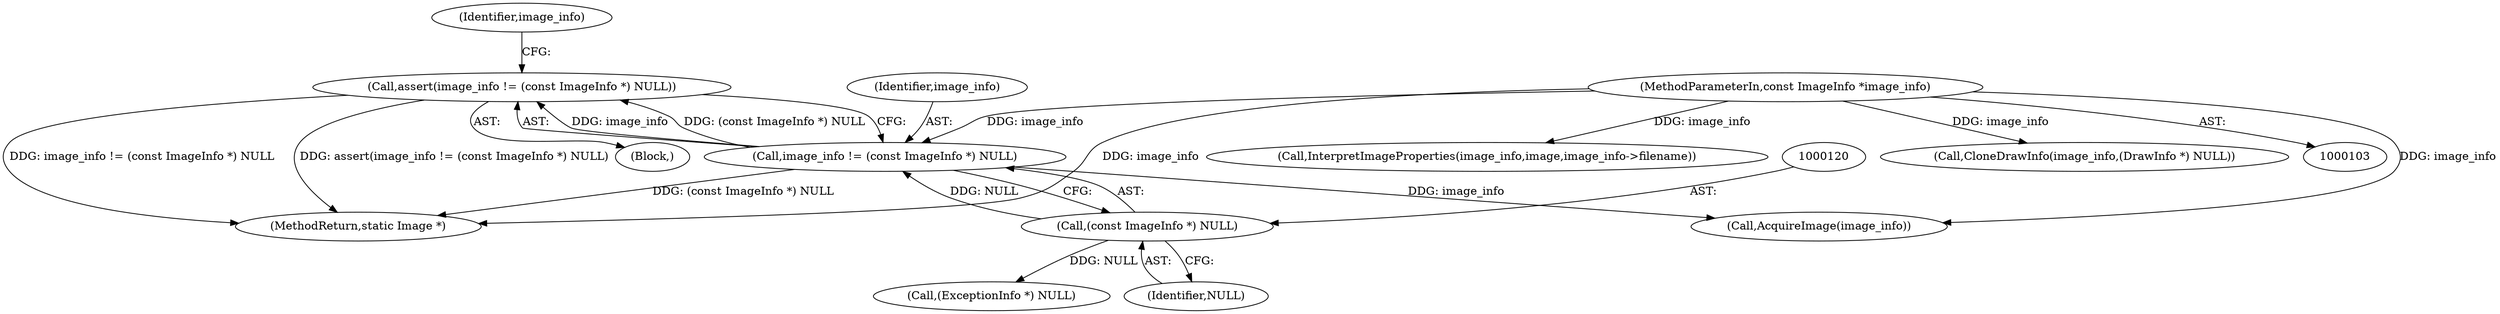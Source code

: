 digraph "0_ImageMagick_0474237508f39c4f783208123431815f1ededb76@API" {
"1000116" [label="(Call,assert(image_info != (const ImageInfo *) NULL))"];
"1000117" [label="(Call,image_info != (const ImageInfo *) NULL)"];
"1000104" [label="(MethodParameterIn,const ImageInfo *image_info)"];
"1000119" [label="(Call,(const ImageInfo *) NULL)"];
"1000118" [label="(Identifier,image_info)"];
"1000125" [label="(Identifier,image_info)"];
"1000146" [label="(Call,(ExceptionInfo *) NULL)"];
"1000117" [label="(Call,image_info != (const ImageInfo *) NULL)"];
"1000121" [label="(Identifier,NULL)"];
"1000166" [label="(Call,InterpretImageProperties(image_info,image,image_info->filename))"];
"1000157" [label="(Call,AcquireImage(image_info))"];
"1000104" [label="(MethodParameterIn,const ImageInfo *image_info)"];
"1000116" [label="(Call,assert(image_info != (const ImageInfo *) NULL))"];
"1000119" [label="(Call,(const ImageInfo *) NULL)"];
"1000842" [label="(MethodReturn,static Image *)"];
"1000189" [label="(Call,CloneDrawInfo(image_info,(DrawInfo *) NULL))"];
"1000106" [label="(Block,)"];
"1000116" -> "1000106"  [label="AST: "];
"1000116" -> "1000117"  [label="CFG: "];
"1000117" -> "1000116"  [label="AST: "];
"1000125" -> "1000116"  [label="CFG: "];
"1000116" -> "1000842"  [label="DDG: image_info != (const ImageInfo *) NULL"];
"1000116" -> "1000842"  [label="DDG: assert(image_info != (const ImageInfo *) NULL)"];
"1000117" -> "1000116"  [label="DDG: image_info"];
"1000117" -> "1000116"  [label="DDG: (const ImageInfo *) NULL"];
"1000117" -> "1000119"  [label="CFG: "];
"1000118" -> "1000117"  [label="AST: "];
"1000119" -> "1000117"  [label="AST: "];
"1000117" -> "1000842"  [label="DDG: (const ImageInfo *) NULL"];
"1000104" -> "1000117"  [label="DDG: image_info"];
"1000119" -> "1000117"  [label="DDG: NULL"];
"1000117" -> "1000157"  [label="DDG: image_info"];
"1000104" -> "1000103"  [label="AST: "];
"1000104" -> "1000842"  [label="DDG: image_info"];
"1000104" -> "1000157"  [label="DDG: image_info"];
"1000104" -> "1000166"  [label="DDG: image_info"];
"1000104" -> "1000189"  [label="DDG: image_info"];
"1000119" -> "1000121"  [label="CFG: "];
"1000120" -> "1000119"  [label="AST: "];
"1000121" -> "1000119"  [label="AST: "];
"1000119" -> "1000146"  [label="DDG: NULL"];
}
